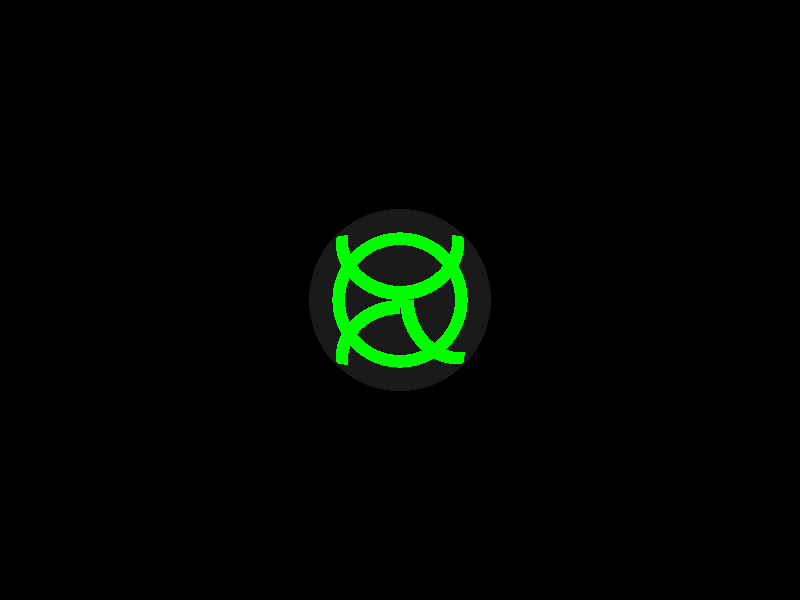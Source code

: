 //--global--------------------------
//--includes------------------------
//--declares------------------------

#declare Green = texture {
                   pigment {
                     colour rgbf <0,1,0,.8>
                   }
                   finish {
                     reflection .8
                     phong .6
                   }
                 };
#declare Black = texture {
                   pigment {
                     colour rgbf <0.1,0.1,0.1,.7>
                   }
                   finish {
                     reflection .7
                     phong .6
                   }
                 };
                 

//--objects-------------------------

union {
  difference {
    union {
      difference {
        cylinder {
          <0,0,-1>,
          <0,0,1>,
          1
        }
        cylinder {
          <0,0,-1.01>,
          <0,0,1.01>,
          .8
        }
      }
      difference {
        cylinder {
          <0,0,-1>,
          <0,0,1>,
          1
        }
        cylinder {
          <0,0,-1.01>,
          <0,0,1.01>,
          .8
        }
        box {
          <-1.01,1.01,-1.01>,
          <1.01,0,1.01>
        }
        translate <0,1,0>
      }
      difference {
        cylinder {
          <0,0,-1>,
          <0,0,1>,
          1
        }
        cylinder {
          <0,0,-1.01>,
          <0,0,1.01>,
          .8
        }
        box {
          <-1.01,-1.01,-1.01>,
          <1.01,0,1.01>
        }
        box {
          <0,-1.01,-1.01>,
          <1.01,1.01,1.01>
        }
        translate <0,-1,0>
      }
      difference {
        cylinder {
          <0,0,-1>,
          <0,0,1>,
          1
        }
        cylinder {
          <0,0,-1.01>,
          <0,0,1.01>,
          .8
        }
        box {
          <-1.01,1.01,-1.01>,
          <1.01,0,1.01>
        }
        box {
          <0,-1.01,-1.01>,
          <1.01,1.01,1.01>
        }
        translate <1,0,0>
      }
      scale <1,1,2>
    }
    difference {
      box {
        -2.1,2.1
      }
      sphere {
        <0,0,0>,1.5
      }
    }
    texture {
      Green
    }
  }
  difference {
    sphere {
      <0,0,0>,1.5
    }
    union {
      difference {
        cylinder {
          <0,0,-1>,
          <0,0,1>,
          1
        }
        cylinder {
          <0,0,-1.01>,
          <0,0,1.01>,
          .8
        }
      }
      difference {
        cylinder {
          <0,0,-1>,
          <0,0,1>,
          1
        }
        cylinder {
          <0,0,-1.01>,
          <0,0,1.01>,
          .8
        }
        box {
          <-1.01,1.01,-1.01>,
          <1.01,0,1.01>
        }
        translate <0,1,0>
      }
      difference {
        cylinder {
          <0,0,-1>,
          <0,0,1>,
          1
        }
        cylinder {
          <0,0,-1.01>,
          <0,0,1.01>,
          .8
        }
        box {
          <-1.01,-1.01,-1.01>,
          <1.01,0,1.01>
        }
        box {
          <0,-1.01,-1.01>,
          <1.01,1.01,1.01>
        }
        translate <0,-1,0>
      }
      difference {
        cylinder {
          <0,0,-1>,
          <0,0,1>,
          1
        }
        cylinder {
          <0,0,-1.01>,
          <0,0,1.01>,
          .8
        }
        box {
          <-1.01,1.01,-1.01>,
          <1.01,0,1.01>
        }
        box {
          <0,-1.01,-1.01>,
          <1.01,1.01,1.01>
        }
        translate <1,0,0>
      }
      scale <1,1,2>
    }
    texture {
      Black
    }
  }
}

//--lights--------------------------

// create a regular point light source
light_source {
  0*x                  // light's position (translated below)
  color rgb <1,1,1>    // light's color
  translate <-20, 40, -20>
}
light_source {
  0*x                  // light's position (translated below)
  color rgb <1,1,1>    // light's color
  translate <1, 1, 0>
}
light_source {
  0*x                  // light's position (translated below)
  color rgb <1,1,1>    // light's color
  translate <1, -1, 0>
}
light_source {
  0*x                  // light's position (translated below)
  color rgb <1,1,1>    // light's color
  translate <-1, -1, 0>
}
light_source {
  0*x                  // light's position (translated below)
  color rgb <1,1,1>    // light's color
  translate <-1, 1, 0>
}
light_source {
  0*x                  // light's position (translated below)
  color rgb <1,1,1>    // light's color
  translate <0, 0, 0>
}


//--camera--------------------------

// perspective (default) camera
camera {
  location  <0.0, 0.0, -10.0>
  look_at   <0.0, 0.0,  0.0>
  right     x*image_width/image_height
}
